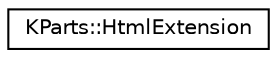 digraph "Graphical Class Hierarchy"
{
  edge [fontname="Helvetica",fontsize="10",labelfontname="Helvetica",labelfontsize="10"];
  node [fontname="Helvetica",fontsize="10",shape=record];
  rankdir="LR";
  Node0 [label="KParts::HtmlExtension",height=0.2,width=0.4,color="black", fillcolor="white", style="filled",URL="$classKParts_1_1HtmlExtension.html",tooltip="an extension for KParts to provide HTML-related features "];
}
